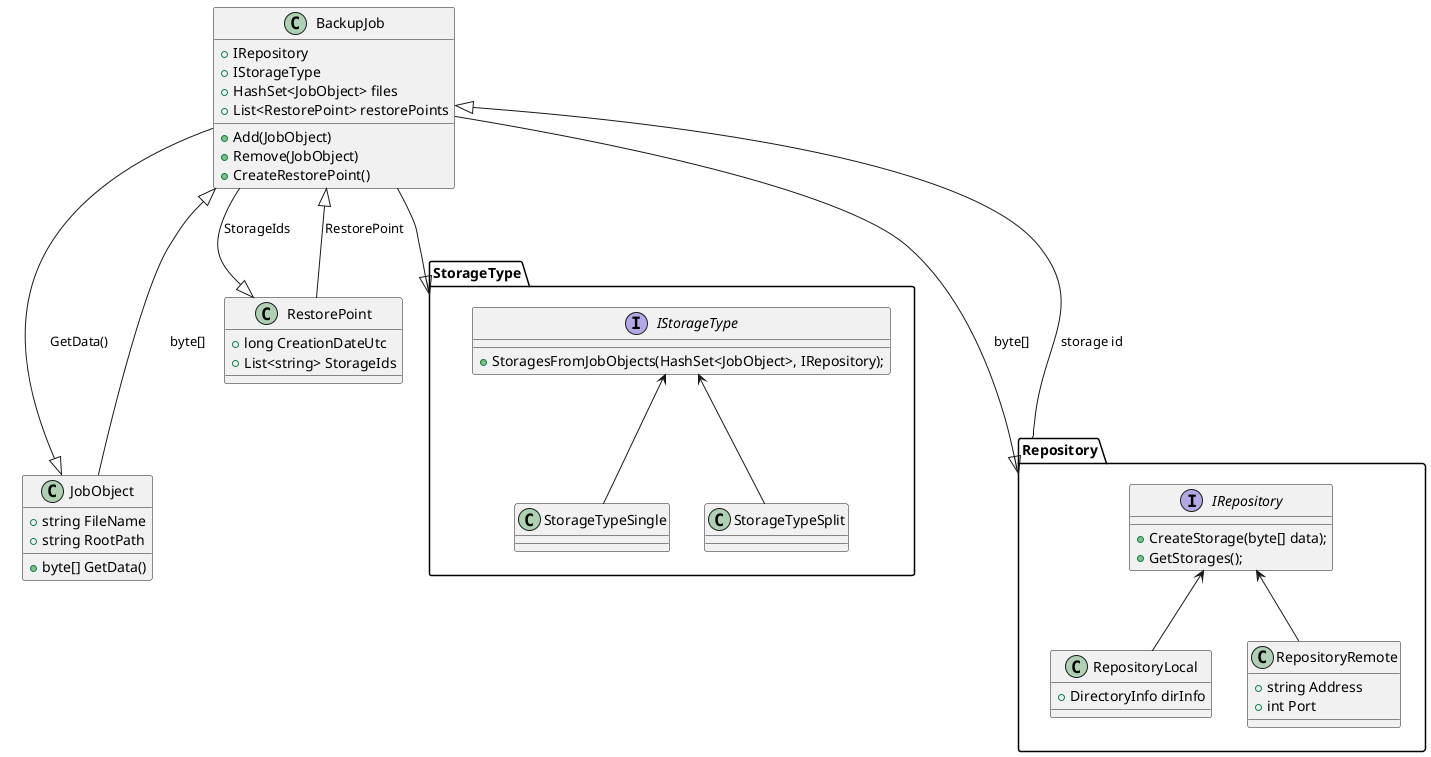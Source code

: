 @startuml
'https://plantuml.com/class-diagram

namespace Repository {
    interface IRepository {
        + CreateStorage(byte[] data);
        + GetStorages();
    }

    class RepositoryLocal {
        + DirectoryInfo dirInfo
    }

    class RepositoryRemote {
        + string Address
        + int Port
    }

    IRepository <-- RepositoryLocal
    IRepository <-- RepositoryRemote
}
namespace StorageType {
    interface IStorageType {
        + StoragesFromJobObjects(HashSet<JobObject>, IRepository);
    }

    class StorageTypeSingle {
    }

    class StorageTypeSplit {
    }

    IStorageType <-- StorageTypeSingle
    IStorageType <-- StorageTypeSplit
}
class BackupJob {
    + IRepository
    + IStorageType
    + HashSet<JobObject> files
    + List<RestorePoint> restorePoints

    + Add(JobObject)
    + Remove(JobObject)
    + CreateRestorePoint()
}

class JobObject {
    + string FileName
    + string RootPath
    + byte[] GetData()
}

class RestorePoint {
    + long CreationDateUtc
    + List<string> StorageIds
}

BackupJob -down-|> StorageType
BackupJob -down-|> JobObject : GetData()
BackupJob <|-down-- JobObject : byte[]
BackupJob -down-|> RestorePoint : StorageIds
BackupJob <|-down- RestorePoint : RestorePoint
BackupJob --down-|> Repository : byte[]
BackupJob <|-down-- Repository : storage id

@enduml